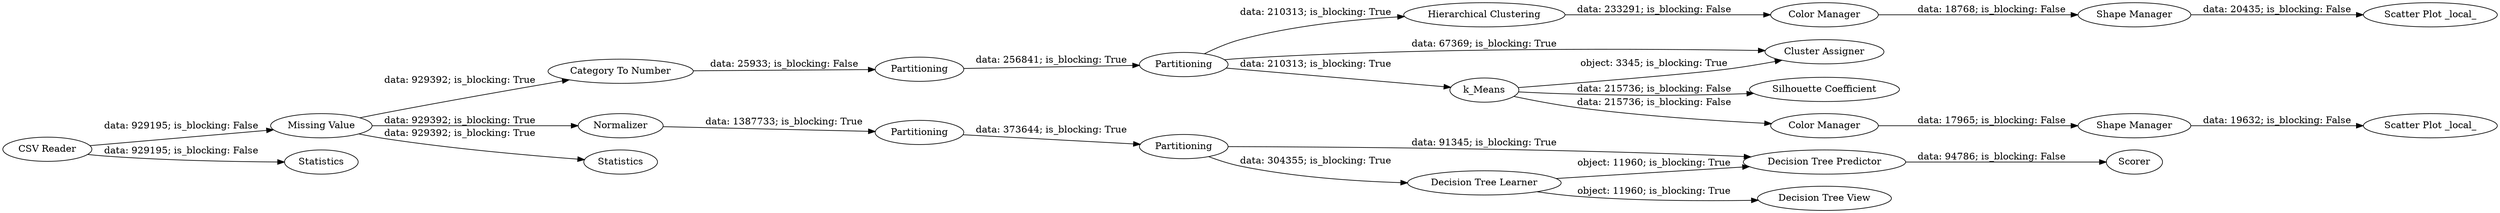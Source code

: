 digraph {
	"4383868314545997641_36" [label="Color Manager"]
	"4383868314545997641_33" [label=Partitioning]
	"4383868314545997641_37" [label="Shape Manager"]
	"4383868314545997641_22" [label="Shape Manager"]
	"4383868314545997641_27" [label="Decision Tree Predictor"]
	"4383868314545997641_28" [label="Decision Tree View"]
	"4383868314545997641_19" [label=k_Means]
	"4383868314545997641_23" [label="Scatter Plot _local_"]
	"4383868314545997641_34" [label=Partitioning]
	"4383868314545997641_32" [label="Category To Number"]
	"4383868314545997641_18" [label="Hierarchical Clustering"]
	"4383868314545997641_24" [label="Silhouette Coefficient"]
	"4383868314545997641_15" [label="Missing Value"]
	"4383868314545997641_30" [label=Normalizer]
	"4383868314545997641_29" [label=Scorer]
	"4383868314545997641_26" [label="Decision Tree Learner"]
	"4383868314545997641_20" [label="Cluster Assigner"]
	"4383868314545997641_17" [label=Partitioning]
	"4383868314545997641_21" [label="Color Manager"]
	"4383868314545997641_16" [label=Statistics]
	"4383868314545997641_14" [label=Statistics]
	"4383868314545997641_1" [label="CSV Reader"]
	"4383868314545997641_35" [label="Scatter Plot _local_"]
	"4383868314545997641_25" [label=Partitioning]
	"4383868314545997641_26" -> "4383868314545997641_28" [label="object: 11960; is_blocking: True"]
	"4383868314545997641_30" -> "4383868314545997641_34" [label="data: 1387733; is_blocking: True"]
	"4383868314545997641_25" -> "4383868314545997641_20" [label="data: 67369; is_blocking: True"]
	"4383868314545997641_17" -> "4383868314545997641_25" [label="data: 256841; is_blocking: True"]
	"4383868314545997641_1" -> "4383868314545997641_15" [label="data: 929195; is_blocking: False"]
	"4383868314545997641_15" -> "4383868314545997641_16" [label="data: 929392; is_blocking: True"]
	"4383868314545997641_15" -> "4383868314545997641_32" [label="data: 929392; is_blocking: True"]
	"4383868314545997641_26" -> "4383868314545997641_27" [label="object: 11960; is_blocking: True"]
	"4383868314545997641_33" -> "4383868314545997641_27" [label="data: 91345; is_blocking: True"]
	"4383868314545997641_36" -> "4383868314545997641_37" [label="data: 18768; is_blocking: False"]
	"4383868314545997641_21" -> "4383868314545997641_22" [label="data: 17965; is_blocking: False"]
	"4383868314545997641_1" -> "4383868314545997641_14" [label="data: 929195; is_blocking: False"]
	"4383868314545997641_19" -> "4383868314545997641_24" [label="data: 215736; is_blocking: False"]
	"4383868314545997641_19" -> "4383868314545997641_21" [label="data: 215736; is_blocking: False"]
	"4383868314545997641_25" -> "4383868314545997641_18" [label="data: 210313; is_blocking: True"]
	"4383868314545997641_37" -> "4383868314545997641_35" [label="data: 20435; is_blocking: False"]
	"4383868314545997641_25" -> "4383868314545997641_19" [label="data: 210313; is_blocking: True"]
	"4383868314545997641_34" -> "4383868314545997641_33" [label="data: 373644; is_blocking: True"]
	"4383868314545997641_18" -> "4383868314545997641_36" [label="data: 233291; is_blocking: False"]
	"4383868314545997641_27" -> "4383868314545997641_29" [label="data: 94786; is_blocking: False"]
	"4383868314545997641_22" -> "4383868314545997641_23" [label="data: 19632; is_blocking: False"]
	"4383868314545997641_15" -> "4383868314545997641_30" [label="data: 929392; is_blocking: True"]
	"4383868314545997641_19" -> "4383868314545997641_20" [label="object: 3345; is_blocking: True"]
	"4383868314545997641_33" -> "4383868314545997641_26" [label="data: 304355; is_blocking: True"]
	"4383868314545997641_32" -> "4383868314545997641_17" [label="data: 25933; is_blocking: False"]
	rankdir=LR
}
